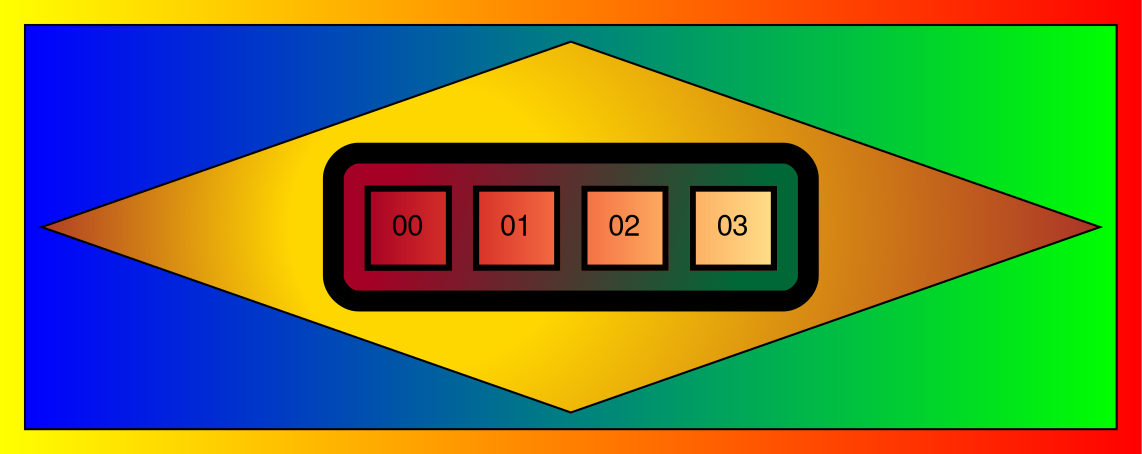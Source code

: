 digraph G { bgcolor="yellow:red" 
  fontname="Helvetica,Arial,sans-serif"
  node [fontname="Helvetica,Arial,sans-serif"]
  edge [fontname="Helvetica,Arial,sans-serif"]
  subgraph cluster1 {fillcolor="blue:green" style="filled"
    node [shape=diamond fillcolor="gold:brown" style="radial" gradientangle=180]
    a0 [label=<
 <TABLE border="10" cellspacing="10" cellpadding="10" style="rounded" bgcolor="/rdylgn11/1:/rdylgn11/11" gradientangle="315">
  <TR><TD border="3"  bgcolor="/rdylgn11/1:/rdylgn11/2">00</TD>
  <TD border="3"  bgcolor="/rdylgn11/2:/rdylgn11/3">01</TD>
  <TD border="3"  bgcolor="/rdylgn11/3:/rdylgn11/4">02</TD>
  <TD border="3"  bgcolor="/rdylgn11/4:/rdylgn11/5">03</TD>
  </TR>
  
</TABLE>>];

}

}